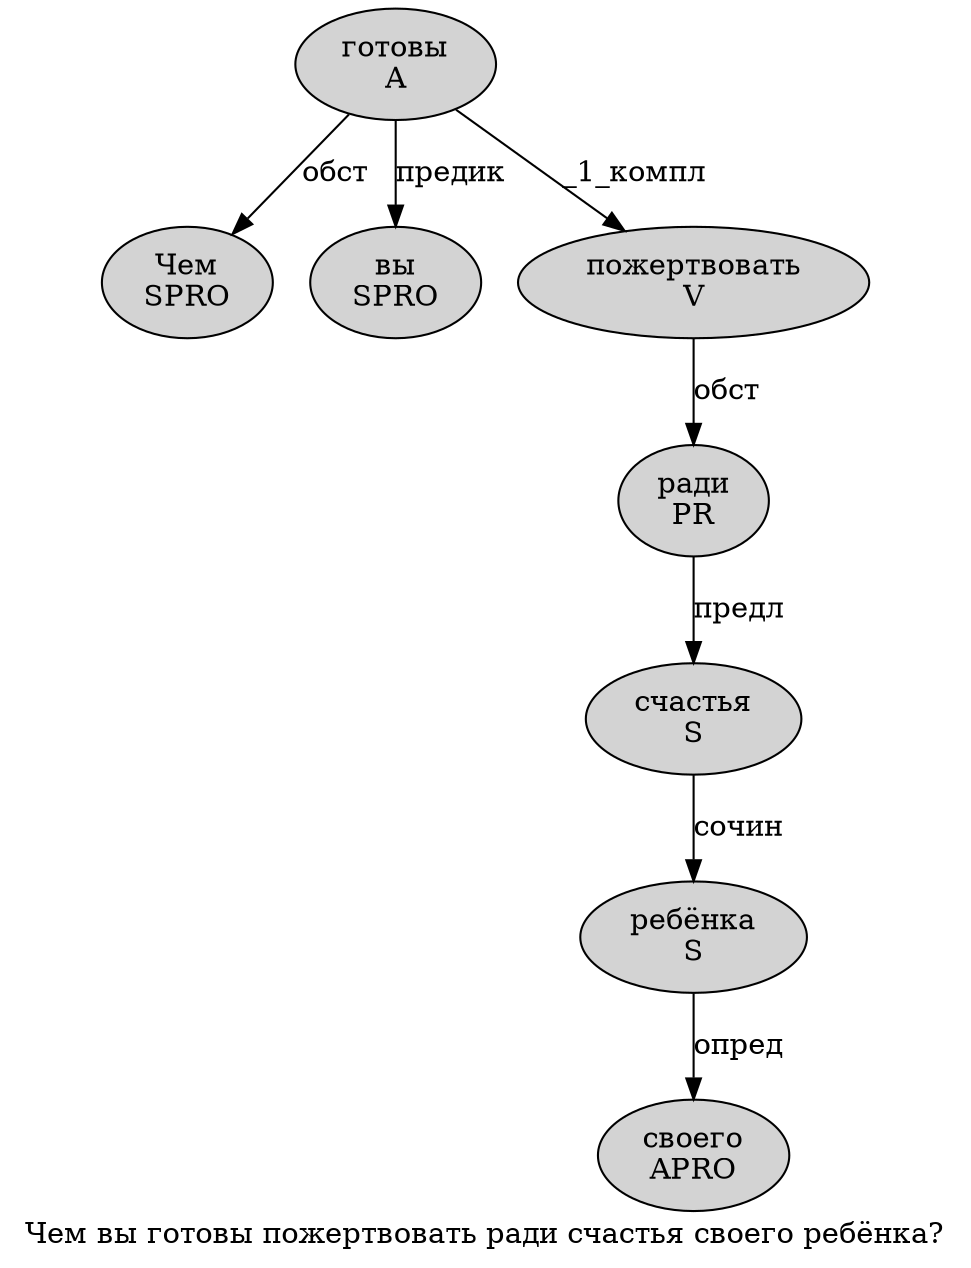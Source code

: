 digraph SENTENCE_1290 {
	graph [label="Чем вы готовы пожертвовать ради счастья своего ребёнка?"]
	node [style=filled]
		0 [label="Чем
SPRO" color="" fillcolor=lightgray penwidth=1 shape=ellipse]
		1 [label="вы
SPRO" color="" fillcolor=lightgray penwidth=1 shape=ellipse]
		2 [label="готовы
A" color="" fillcolor=lightgray penwidth=1 shape=ellipse]
		3 [label="пожертвовать
V" color="" fillcolor=lightgray penwidth=1 shape=ellipse]
		4 [label="ради
PR" color="" fillcolor=lightgray penwidth=1 shape=ellipse]
		5 [label="счастья
S" color="" fillcolor=lightgray penwidth=1 shape=ellipse]
		6 [label="своего
APRO" color="" fillcolor=lightgray penwidth=1 shape=ellipse]
		7 [label="ребёнка
S" color="" fillcolor=lightgray penwidth=1 shape=ellipse]
			3 -> 4 [label="обст"]
			5 -> 7 [label="сочин"]
			4 -> 5 [label="предл"]
			2 -> 0 [label="обст"]
			2 -> 1 [label="предик"]
			2 -> 3 [label="_1_компл"]
			7 -> 6 [label="опред"]
}